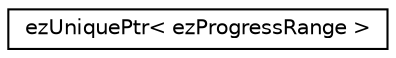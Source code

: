 digraph "Graphical Class Hierarchy"
{
 // LATEX_PDF_SIZE
  edge [fontname="Helvetica",fontsize="10",labelfontname="Helvetica",labelfontsize="10"];
  node [fontname="Helvetica",fontsize="10",shape=record];
  rankdir="LR";
  Node0 [label="ezUniquePtr\< ezProgressRange \>",height=0.2,width=0.4,color="black", fillcolor="white", style="filled",URL="$d8/d96/classez_unique_ptr.htm",tooltip=" "];
}
